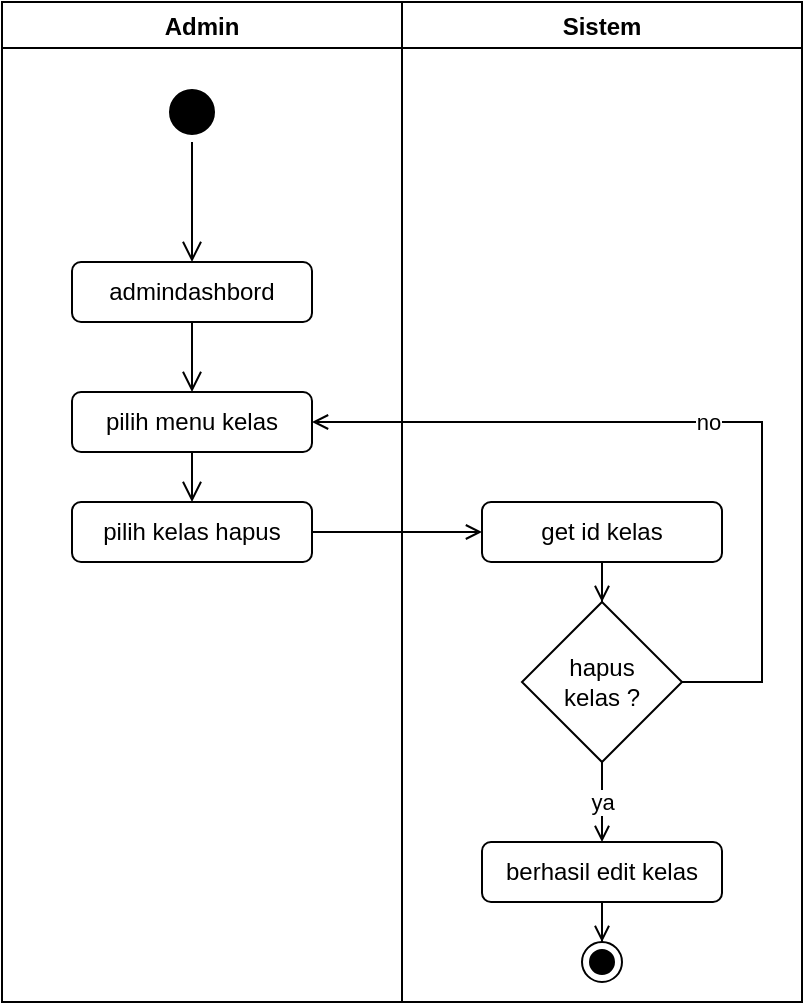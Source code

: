 <mxfile version="17.4.2" type="device"><diagram id="gLNGQZ7HjqXR_VTH548Z" name="Page-1"><mxGraphModel dx="862" dy="553" grid="1" gridSize="10" guides="1" tooltips="1" connect="1" arrows="1" fold="1" page="1" pageScale="1" pageWidth="850" pageHeight="1100" math="0" shadow="0"><root><mxCell id="0"/><mxCell id="1" parent="0"/><mxCell id="4XXO9rWAv6WHRdJFVLWR-1" value="Admin" style="swimlane;" vertex="1" parent="1"><mxGeometry x="130" y="60" width="200" height="500" as="geometry"/></mxCell><mxCell id="4XXO9rWAv6WHRdJFVLWR-2" value="" style="ellipse;html=1;shape=startState;fillColor=#000000;strokeColor=#000000;" vertex="1" parent="4XXO9rWAv6WHRdJFVLWR-1"><mxGeometry x="80" y="40" width="30" height="30" as="geometry"/></mxCell><mxCell id="4XXO9rWAv6WHRdJFVLWR-3" value="" style="edgeStyle=orthogonalEdgeStyle;html=1;verticalAlign=bottom;endArrow=open;endSize=8;strokeColor=#000000;rounded=0;" edge="1" parent="4XXO9rWAv6WHRdJFVLWR-1" source="4XXO9rWAv6WHRdJFVLWR-2"><mxGeometry relative="1" as="geometry"><mxPoint x="95" y="130" as="targetPoint"/></mxGeometry></mxCell><mxCell id="4XXO9rWAv6WHRdJFVLWR-4" value="admindashbord" style="rounded=1;whiteSpace=wrap;html=1;strokeColor=#000000;" vertex="1" parent="4XXO9rWAv6WHRdJFVLWR-1"><mxGeometry x="35" y="130" width="120" height="30" as="geometry"/></mxCell><mxCell id="4XXO9rWAv6WHRdJFVLWR-5" value="pilih menu kelas" style="rounded=1;whiteSpace=wrap;html=1;strokeColor=#000000;" vertex="1" parent="4XXO9rWAv6WHRdJFVLWR-1"><mxGeometry x="35" y="195" width="120" height="30" as="geometry"/></mxCell><mxCell id="4XXO9rWAv6WHRdJFVLWR-6" value="" style="edgeStyle=orthogonalEdgeStyle;html=1;verticalAlign=bottom;endArrow=open;endSize=8;strokeColor=#000000;rounded=0;entryX=0.5;entryY=0;entryDx=0;entryDy=0;exitX=0.5;exitY=1;exitDx=0;exitDy=0;" edge="1" parent="4XXO9rWAv6WHRdJFVLWR-1" source="4XXO9rWAv6WHRdJFVLWR-4" target="4XXO9rWAv6WHRdJFVLWR-5"><mxGeometry relative="1" as="geometry"><mxPoint x="105" y="140" as="targetPoint"/><mxPoint x="105" y="80" as="sourcePoint"/></mxGeometry></mxCell><mxCell id="4XXO9rWAv6WHRdJFVLWR-7" value="pilih kelas hapus" style="rounded=1;whiteSpace=wrap;html=1;strokeColor=#000000;" vertex="1" parent="4XXO9rWAv6WHRdJFVLWR-1"><mxGeometry x="35" y="250" width="120" height="30" as="geometry"/></mxCell><mxCell id="4XXO9rWAv6WHRdJFVLWR-8" value="" style="edgeStyle=orthogonalEdgeStyle;html=1;verticalAlign=bottom;endArrow=open;endSize=8;strokeColor=#000000;rounded=0;entryX=0.5;entryY=0;entryDx=0;entryDy=0;exitX=0.5;exitY=1;exitDx=0;exitDy=0;" edge="1" parent="4XXO9rWAv6WHRdJFVLWR-1" source="4XXO9rWAv6WHRdJFVLWR-5" target="4XXO9rWAv6WHRdJFVLWR-7"><mxGeometry relative="1" as="geometry"><mxPoint x="105" y="205" as="targetPoint"/><mxPoint x="100" y="230" as="sourcePoint"/></mxGeometry></mxCell><mxCell id="4XXO9rWAv6WHRdJFVLWR-10" value="Sistem" style="swimlane;" vertex="1" parent="1"><mxGeometry x="330" y="60" width="200" height="500" as="geometry"/></mxCell><mxCell id="4XXO9rWAv6WHRdJFVLWR-11" value="" style="ellipse;html=1;shape=endState;fillColor=#000000;strokeColor=#000000;" vertex="1" parent="4XXO9rWAv6WHRdJFVLWR-10"><mxGeometry x="90" y="470" width="20" height="20" as="geometry"/></mxCell><mxCell id="4XXO9rWAv6WHRdJFVLWR-19" style="edgeStyle=orthogonalEdgeStyle;rounded=0;orthogonalLoop=1;jettySize=auto;html=1;exitX=0.5;exitY=1;exitDx=0;exitDy=0;endArrow=open;endFill=0;" edge="1" parent="4XXO9rWAv6WHRdJFVLWR-10" source="4XXO9rWAv6WHRdJFVLWR-12" target="4XXO9rWAv6WHRdJFVLWR-18"><mxGeometry relative="1" as="geometry"/></mxCell><mxCell id="4XXO9rWAv6WHRdJFVLWR-12" value="get id kelas" style="rounded=1;whiteSpace=wrap;html=1;strokeColor=#000000;" vertex="1" parent="4XXO9rWAv6WHRdJFVLWR-10"><mxGeometry x="40" y="250" width="120" height="30" as="geometry"/></mxCell><mxCell id="4XXO9rWAv6WHRdJFVLWR-13" style="edgeStyle=orthogonalEdgeStyle;rounded=0;orthogonalLoop=1;jettySize=auto;html=1;exitX=0.5;exitY=1;exitDx=0;exitDy=0;endArrow=open;endFill=0;" edge="1" parent="4XXO9rWAv6WHRdJFVLWR-10" source="4XXO9rWAv6WHRdJFVLWR-14" target="4XXO9rWAv6WHRdJFVLWR-11"><mxGeometry relative="1" as="geometry"/></mxCell><mxCell id="4XXO9rWAv6WHRdJFVLWR-14" value="berhasil edit kelas" style="rounded=1;whiteSpace=wrap;html=1;strokeColor=#000000;" vertex="1" parent="4XXO9rWAv6WHRdJFVLWR-10"><mxGeometry x="40" y="420" width="120" height="30" as="geometry"/></mxCell><mxCell id="4XXO9rWAv6WHRdJFVLWR-21" value="ya" style="edgeStyle=orthogonalEdgeStyle;rounded=0;orthogonalLoop=1;jettySize=auto;html=1;exitX=0.5;exitY=1;exitDx=0;exitDy=0;entryX=0.5;entryY=0;entryDx=0;entryDy=0;endArrow=open;endFill=0;" edge="1" parent="4XXO9rWAv6WHRdJFVLWR-10" source="4XXO9rWAv6WHRdJFVLWR-18" target="4XXO9rWAv6WHRdJFVLWR-14"><mxGeometry relative="1" as="geometry"/></mxCell><mxCell id="4XXO9rWAv6WHRdJFVLWR-18" value="hapus &lt;br&gt;kelas ?" style="rhombus;whiteSpace=wrap;html=1;" vertex="1" parent="4XXO9rWAv6WHRdJFVLWR-10"><mxGeometry x="60" y="300" width="80" height="80" as="geometry"/></mxCell><mxCell id="4XXO9rWAv6WHRdJFVLWR-15" style="edgeStyle=orthogonalEdgeStyle;rounded=0;orthogonalLoop=1;jettySize=auto;html=1;exitX=1;exitY=0.5;exitDx=0;exitDy=0;endArrow=open;endFill=0;" edge="1" parent="1" source="4XXO9rWAv6WHRdJFVLWR-7" target="4XXO9rWAv6WHRdJFVLWR-12"><mxGeometry relative="1" as="geometry"/></mxCell><mxCell id="4XXO9rWAv6WHRdJFVLWR-20" value="no" style="edgeStyle=orthogonalEdgeStyle;rounded=0;orthogonalLoop=1;jettySize=auto;html=1;exitX=1;exitY=0.5;exitDx=0;exitDy=0;entryX=1;entryY=0.5;entryDx=0;entryDy=0;endArrow=open;endFill=0;" edge="1" parent="1" source="4XXO9rWAv6WHRdJFVLWR-18" target="4XXO9rWAv6WHRdJFVLWR-5"><mxGeometry relative="1" as="geometry"><Array as="points"><mxPoint x="510" y="400"/><mxPoint x="510" y="270"/></Array></mxGeometry></mxCell></root></mxGraphModel></diagram></mxfile>